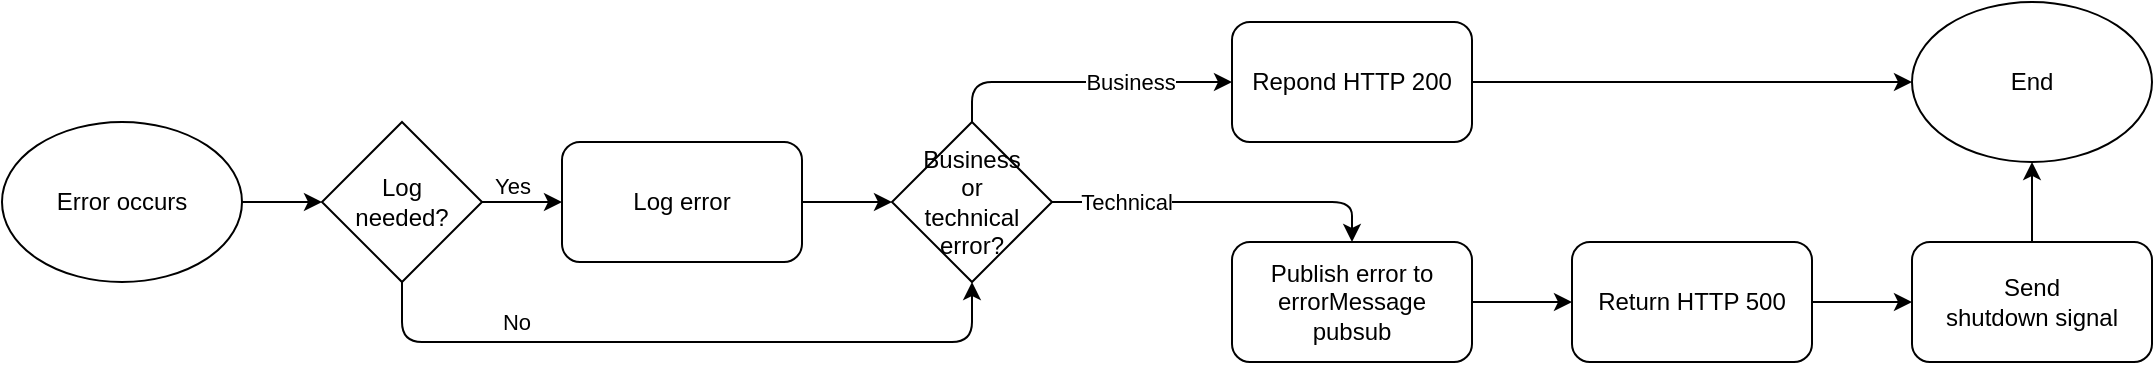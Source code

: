 <mxfile>
    <diagram id="3FhXxDM8kPHd67iSZDxZ" name="Page-1">
        <mxGraphModel dx="1386" dy="802" grid="1" gridSize="10" guides="1" tooltips="1" connect="1" arrows="1" fold="1" page="1" pageScale="1" pageWidth="1200" pageHeight="300" math="0" shadow="0">
            <root>
                <mxCell id="0"/>
                <mxCell id="1" parent="0"/>
                <mxCell id="8vFuzAXdGaLlHIgOlRP7-5" style="edgeStyle=orthogonalEdgeStyle;rounded=0;orthogonalLoop=1;jettySize=auto;html=1;entryX=0;entryY=0.5;entryDx=0;entryDy=0;" parent="1" source="8vFuzAXdGaLlHIgOlRP7-1" target="8vFuzAXdGaLlHIgOlRP7-3" edge="1">
                    <mxGeometry relative="1" as="geometry"/>
                </mxCell>
                <mxCell id="8vFuzAXdGaLlHIgOlRP7-1" value="Error occurs" style="ellipse;whiteSpace=wrap;html=1;" parent="1" vertex="1">
                    <mxGeometry x="63" y="120" width="120" height="80" as="geometry"/>
                </mxCell>
                <mxCell id="8vFuzAXdGaLlHIgOlRP7-6" style="edgeStyle=orthogonalEdgeStyle;rounded=0;orthogonalLoop=1;jettySize=auto;html=1;entryX=0;entryY=0.5;entryDx=0;entryDy=0;" parent="1" source="8vFuzAXdGaLlHIgOlRP7-3" target="8vFuzAXdGaLlHIgOlRP7-4" edge="1">
                    <mxGeometry relative="1" as="geometry"/>
                </mxCell>
                <mxCell id="8vFuzAXdGaLlHIgOlRP7-14" value="Yes" style="edgeLabel;html=1;align=center;verticalAlign=middle;resizable=0;points=[];" parent="8vFuzAXdGaLlHIgOlRP7-6" vertex="1" connectable="0">
                    <mxGeometry x="-0.35" y="3" relative="1" as="geometry">
                        <mxPoint x="2" y="-5" as="offset"/>
                    </mxGeometry>
                </mxCell>
                <mxCell id="8" style="edgeStyle=none;html=1;entryX=0.5;entryY=1;entryDx=0;entryDy=0;" edge="1" parent="1" source="8vFuzAXdGaLlHIgOlRP7-3" target="8vFuzAXdGaLlHIgOlRP7-17">
                    <mxGeometry relative="1" as="geometry">
                        <Array as="points">
                            <mxPoint x="263" y="230"/>
                            <mxPoint x="548" y="230"/>
                        </Array>
                    </mxGeometry>
                </mxCell>
                <mxCell id="17" value="No" style="edgeLabel;html=1;align=center;verticalAlign=middle;resizable=0;points=[];" vertex="1" connectable="0" parent="8">
                    <mxGeometry x="-0.716" relative="1" as="geometry">
                        <mxPoint x="38" y="-10" as="offset"/>
                    </mxGeometry>
                </mxCell>
                <mxCell id="8vFuzAXdGaLlHIgOlRP7-3" value="Log&lt;br&gt;needed?" style="rhombus;whiteSpace=wrap;html=1;" parent="1" vertex="1">
                    <mxGeometry x="223" y="120" width="80" height="80" as="geometry"/>
                </mxCell>
                <mxCell id="6" style="edgeStyle=none;html=1;entryX=0;entryY=0.5;entryDx=0;entryDy=0;" edge="1" parent="1" source="8vFuzAXdGaLlHIgOlRP7-4" target="8vFuzAXdGaLlHIgOlRP7-17">
                    <mxGeometry relative="1" as="geometry"/>
                </mxCell>
                <mxCell id="8vFuzAXdGaLlHIgOlRP7-4" value="Log error" style="rounded=1;whiteSpace=wrap;html=1;" parent="1" vertex="1">
                    <mxGeometry x="343" y="130" width="120" height="60" as="geometry"/>
                </mxCell>
                <mxCell id="13" style="edgeStyle=none;html=1;exitX=1;exitY=0.5;exitDx=0;exitDy=0;entryX=0;entryY=0.5;entryDx=0;entryDy=0;" edge="1" parent="1" source="8vFuzAXdGaLlHIgOlRP7-10" target="8vFuzAXdGaLlHIgOlRP7-19">
                    <mxGeometry relative="1" as="geometry"/>
                </mxCell>
                <mxCell id="8vFuzAXdGaLlHIgOlRP7-10" value="Publish error to errorMessage&lt;br&gt;pubsub" style="rounded=1;whiteSpace=wrap;html=1;" parent="1" vertex="1">
                    <mxGeometry x="678" y="180" width="120" height="60" as="geometry"/>
                </mxCell>
                <mxCell id="9" style="edgeStyle=none;html=1;entryX=0.5;entryY=0;entryDx=0;entryDy=0;" edge="1" parent="1" source="8vFuzAXdGaLlHIgOlRP7-17" target="8vFuzAXdGaLlHIgOlRP7-10">
                    <mxGeometry relative="1" as="geometry">
                        <Array as="points">
                            <mxPoint x="738" y="160"/>
                        </Array>
                    </mxGeometry>
                </mxCell>
                <mxCell id="12" value="Technical" style="edgeLabel;html=1;align=center;verticalAlign=middle;resizable=0;points=[];" vertex="1" connectable="0" parent="9">
                    <mxGeometry x="-0.695" y="-1" relative="1" as="geometry">
                        <mxPoint x="11" y="-1" as="offset"/>
                    </mxGeometry>
                </mxCell>
                <mxCell id="10" style="edgeStyle=none;html=1;exitX=0.5;exitY=0;exitDx=0;exitDy=0;entryX=0;entryY=0.5;entryDx=0;entryDy=0;" edge="1" parent="1" source="8vFuzAXdGaLlHIgOlRP7-17" target="8vFuzAXdGaLlHIgOlRP7-25">
                    <mxGeometry relative="1" as="geometry">
                        <Array as="points">
                            <mxPoint x="548" y="100"/>
                        </Array>
                    </mxGeometry>
                </mxCell>
                <mxCell id="11" value="Business" style="edgeLabel;html=1;align=center;verticalAlign=middle;resizable=0;points=[];" vertex="1" connectable="0" parent="10">
                    <mxGeometry x="0.312" relative="1" as="geometry">
                        <mxPoint as="offset"/>
                    </mxGeometry>
                </mxCell>
                <mxCell id="8vFuzAXdGaLlHIgOlRP7-17" value="Business &lt;br&gt;or &lt;br&gt;technical&lt;br&gt;error?" style="rhombus;whiteSpace=wrap;html=1;" parent="1" vertex="1">
                    <mxGeometry x="508" y="120" width="80" height="80" as="geometry"/>
                </mxCell>
                <mxCell id="14" style="edgeStyle=none;html=1;entryX=0;entryY=0.5;entryDx=0;entryDy=0;" edge="1" parent="1" source="8vFuzAXdGaLlHIgOlRP7-19" target="8vFuzAXdGaLlHIgOlRP7-24">
                    <mxGeometry relative="1" as="geometry"/>
                </mxCell>
                <mxCell id="8vFuzAXdGaLlHIgOlRP7-19" value="Return HTTP 500" style="rounded=1;whiteSpace=wrap;html=1;" parent="1" vertex="1">
                    <mxGeometry x="848" y="180" width="120" height="60" as="geometry"/>
                </mxCell>
                <mxCell id="16" style="edgeStyle=none;html=1;entryX=0.5;entryY=1;entryDx=0;entryDy=0;" edge="1" parent="1" source="8vFuzAXdGaLlHIgOlRP7-24" target="8vFuzAXdGaLlHIgOlRP7-32">
                    <mxGeometry relative="1" as="geometry"/>
                </mxCell>
                <mxCell id="8vFuzAXdGaLlHIgOlRP7-24" value="Send&lt;br&gt;shutdown signal" style="rounded=1;whiteSpace=wrap;html=1;" parent="1" vertex="1">
                    <mxGeometry x="1018" y="180" width="120" height="60" as="geometry"/>
                </mxCell>
                <mxCell id="15" style="edgeStyle=none;html=1;entryX=0;entryY=0.5;entryDx=0;entryDy=0;" edge="1" parent="1" source="8vFuzAXdGaLlHIgOlRP7-25" target="8vFuzAXdGaLlHIgOlRP7-32">
                    <mxGeometry relative="1" as="geometry"/>
                </mxCell>
                <mxCell id="8vFuzAXdGaLlHIgOlRP7-25" value="Repond HTTP 200" style="rounded=1;whiteSpace=wrap;html=1;" parent="1" vertex="1">
                    <mxGeometry x="678" y="70" width="120" height="60" as="geometry"/>
                </mxCell>
                <mxCell id="8vFuzAXdGaLlHIgOlRP7-32" value="End" style="ellipse;whiteSpace=wrap;html=1;" parent="1" vertex="1">
                    <mxGeometry x="1018" y="60" width="120" height="80" as="geometry"/>
                </mxCell>
            </root>
        </mxGraphModel>
    </diagram>
</mxfile>